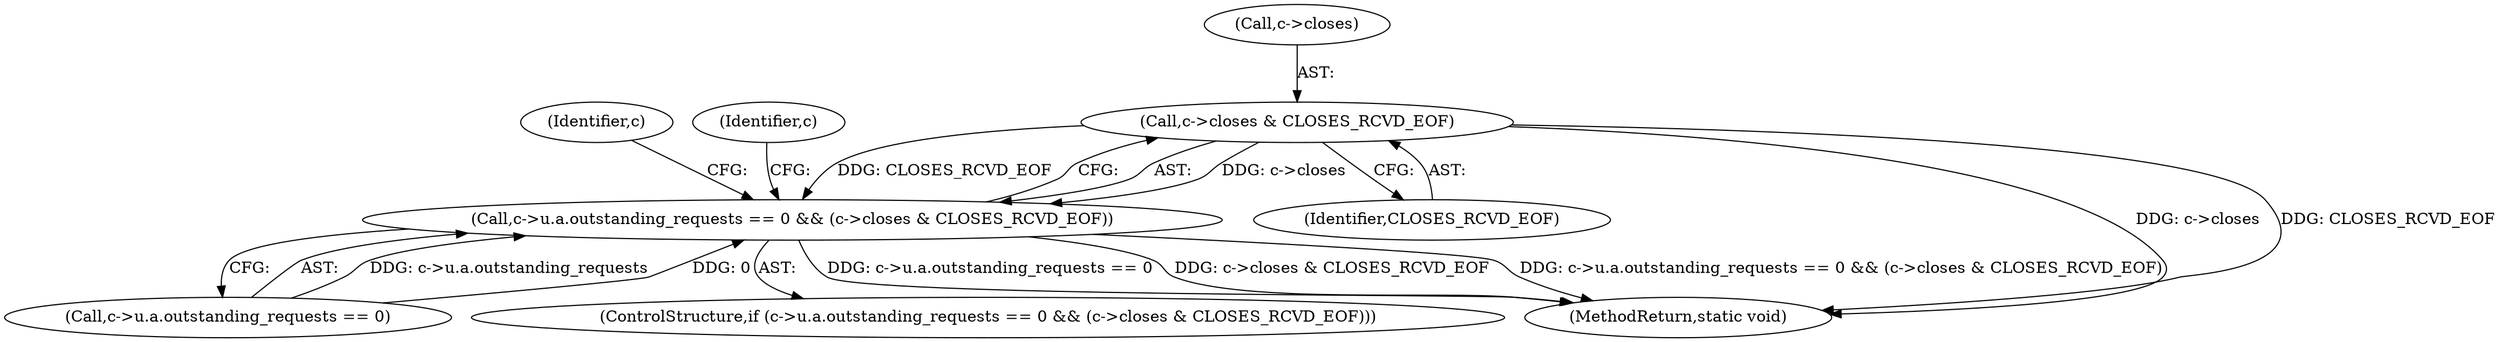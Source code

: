 digraph "0_tartarus_4ff22863d895cb7ebfced4cf923a012a614adaa8@pointer" {
"1000314" [label="(Call,c->closes & CLOSES_RCVD_EOF)"];
"1000304" [label="(Call,c->u.a.outstanding_requests == 0 && (c->closes & CLOSES_RCVD_EOF))"];
"1000303" [label="(ControlStructure,if (c->u.a.outstanding_requests == 0 && (c->closes & CLOSES_RCVD_EOF)))"];
"1000314" [label="(Call,c->closes & CLOSES_RCVD_EOF)"];
"1000304" [label="(Call,c->u.a.outstanding_requests == 0 && (c->closes & CLOSES_RCVD_EOF))"];
"1000318" [label="(Identifier,CLOSES_RCVD_EOF)"];
"1000325" [label="(Identifier,c)"];
"1000376" [label="(MethodReturn,static void)"];
"1000305" [label="(Call,c->u.a.outstanding_requests == 0)"];
"1000315" [label="(Call,c->closes)"];
"1000320" [label="(Identifier,c)"];
"1000314" -> "1000304"  [label="AST: "];
"1000314" -> "1000318"  [label="CFG: "];
"1000315" -> "1000314"  [label="AST: "];
"1000318" -> "1000314"  [label="AST: "];
"1000304" -> "1000314"  [label="CFG: "];
"1000314" -> "1000376"  [label="DDG: c->closes"];
"1000314" -> "1000376"  [label="DDG: CLOSES_RCVD_EOF"];
"1000314" -> "1000304"  [label="DDG: c->closes"];
"1000314" -> "1000304"  [label="DDG: CLOSES_RCVD_EOF"];
"1000304" -> "1000303"  [label="AST: "];
"1000304" -> "1000305"  [label="CFG: "];
"1000305" -> "1000304"  [label="AST: "];
"1000320" -> "1000304"  [label="CFG: "];
"1000325" -> "1000304"  [label="CFG: "];
"1000304" -> "1000376"  [label="DDG: c->u.a.outstanding_requests == 0 && (c->closes & CLOSES_RCVD_EOF)"];
"1000304" -> "1000376"  [label="DDG: c->u.a.outstanding_requests == 0"];
"1000304" -> "1000376"  [label="DDG: c->closes & CLOSES_RCVD_EOF"];
"1000305" -> "1000304"  [label="DDG: c->u.a.outstanding_requests"];
"1000305" -> "1000304"  [label="DDG: 0"];
}
